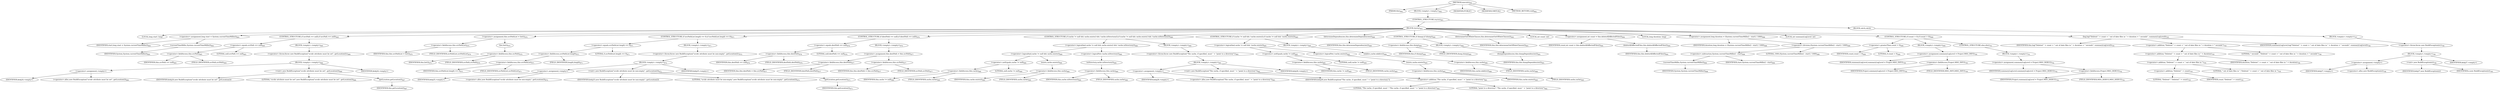 digraph "execute" {  
"1754" [label = <(METHOD,execute)<SUB>662</SUB>> ]
"92" [label = <(PARAM,this)<SUB>662</SUB>> ]
"1755" [label = <(BLOCK,&lt;empty&gt;,&lt;empty&gt;)<SUB>662</SUB>> ]
"1756" [label = <(CONTROL_STRUCTURE,try,try)<SUB>663</SUB>> ]
"1757" [label = <(BLOCK,try,try)<SUB>663</SUB>> ]
"1758" [label = <(LOCAL,long start: long)> ]
"1759" [label = <(&lt;operator&gt;.assignment,long start = System.currentTimeMillis())<SUB>664</SUB>> ]
"1760" [label = <(IDENTIFIER,start,long start = System.currentTimeMillis())<SUB>664</SUB>> ]
"1761" [label = <(currentTimeMillis,System.currentTimeMillis())<SUB>664</SUB>> ]
"1762" [label = <(IDENTIFIER,System,System.currentTimeMillis())<SUB>664</SUB>> ]
"1763" [label = <(CONTROL_STRUCTURE,if (srcPath == null),if (srcPath == null))<SUB>665</SUB>> ]
"1764" [label = <(&lt;operator&gt;.equals,srcPath == null)<SUB>665</SUB>> ]
"1765" [label = <(&lt;operator&gt;.fieldAccess,this.srcPath)<SUB>665</SUB>> ]
"1766" [label = <(IDENTIFIER,this,srcPath == null)<SUB>665</SUB>> ]
"1767" [label = <(FIELD_IDENTIFIER,srcPath,srcPath)<SUB>665</SUB>> ]
"1768" [label = <(LITERAL,null,srcPath == null)<SUB>665</SUB>> ]
"1769" [label = <(BLOCK,&lt;empty&gt;,&lt;empty&gt;)<SUB>665</SUB>> ]
"1770" [label = <(&lt;operator&gt;.throw,throw new BuildException(&quot;srcdir attribute must be set&quot;, getLocation());)<SUB>666</SUB>> ]
"1771" [label = <(BLOCK,&lt;empty&gt;,&lt;empty&gt;)<SUB>666</SUB>> ]
"1772" [label = <(&lt;operator&gt;.assignment,&lt;empty&gt;)> ]
"1773" [label = <(IDENTIFIER,$obj24,&lt;empty&gt;)> ]
"1774" [label = <(&lt;operator&gt;.alloc,new BuildException(&quot;srcdir attribute must be set&quot;, getLocation()))<SUB>666</SUB>> ]
"1775" [label = <(&lt;init&gt;,new BuildException(&quot;srcdir attribute must be set&quot;, getLocation()))<SUB>666</SUB>> ]
"1776" [label = <(IDENTIFIER,$obj24,new BuildException(&quot;srcdir attribute must be set&quot;, getLocation()))> ]
"1777" [label = <(LITERAL,&quot;srcdir attribute must be set&quot;,new BuildException(&quot;srcdir attribute must be set&quot;, getLocation()))<SUB>666</SUB>> ]
"1778" [label = <(getLocation,getLocation())<SUB>667</SUB>> ]
"91" [label = <(IDENTIFIER,this,getLocation())<SUB>667</SUB>> ]
"1779" [label = <(IDENTIFIER,$obj24,&lt;empty&gt;)> ]
"1780" [label = <(&lt;operator&gt;.assignment,this.srcPathList = list())<SUB>670</SUB>> ]
"1781" [label = <(&lt;operator&gt;.fieldAccess,this.srcPathList)<SUB>670</SUB>> ]
"1782" [label = <(IDENTIFIER,this,this.srcPathList = list())<SUB>670</SUB>> ]
"1783" [label = <(FIELD_IDENTIFIER,srcPathList,srcPathList)<SUB>670</SUB>> ]
"1784" [label = <(list,list())<SUB>670</SUB>> ]
"1785" [label = <(&lt;operator&gt;.fieldAccess,this.srcPath)<SUB>670</SUB>> ]
"1786" [label = <(IDENTIFIER,this,list())<SUB>670</SUB>> ]
"1787" [label = <(FIELD_IDENTIFIER,srcPath,srcPath)<SUB>670</SUB>> ]
"1788" [label = <(CONTROL_STRUCTURE,if (srcPathList.length == 0),if (srcPathList.length == 0))<SUB>671</SUB>> ]
"1789" [label = <(&lt;operator&gt;.equals,srcPathList.length == 0)<SUB>671</SUB>> ]
"1790" [label = <(&lt;operator&gt;.fieldAccess,srcPathList.length)<SUB>671</SUB>> ]
"1791" [label = <(&lt;operator&gt;.fieldAccess,this.srcPathList)<SUB>671</SUB>> ]
"1792" [label = <(IDENTIFIER,this,srcPathList.length == 0)<SUB>671</SUB>> ]
"1793" [label = <(FIELD_IDENTIFIER,srcPathList,srcPathList)<SUB>671</SUB>> ]
"1794" [label = <(FIELD_IDENTIFIER,length,length)<SUB>671</SUB>> ]
"1795" [label = <(LITERAL,0,srcPathList.length == 0)<SUB>671</SUB>> ]
"1796" [label = <(BLOCK,&lt;empty&gt;,&lt;empty&gt;)<SUB>671</SUB>> ]
"1797" [label = <(&lt;operator&gt;.throw,throw new BuildException(&quot;srcdir attribute must be non-empty&quot;, getLocation());)<SUB>672</SUB>> ]
"1798" [label = <(BLOCK,&lt;empty&gt;,&lt;empty&gt;)<SUB>672</SUB>> ]
"1799" [label = <(&lt;operator&gt;.assignment,&lt;empty&gt;)> ]
"1800" [label = <(IDENTIFIER,$obj25,&lt;empty&gt;)> ]
"1801" [label = <(&lt;operator&gt;.alloc,new BuildException(&quot;srcdir attribute must be non-empty&quot;, getLocation()))<SUB>672</SUB>> ]
"1802" [label = <(&lt;init&gt;,new BuildException(&quot;srcdir attribute must be non-empty&quot;, getLocation()))<SUB>672</SUB>> ]
"1803" [label = <(IDENTIFIER,$obj25,new BuildException(&quot;srcdir attribute must be non-empty&quot;, getLocation()))> ]
"1804" [label = <(LITERAL,&quot;srcdir attribute must be non-empty&quot;,new BuildException(&quot;srcdir attribute must be non-empty&quot;, getLocation()))<SUB>672</SUB>> ]
"1805" [label = <(getLocation,getLocation())<SUB>673</SUB>> ]
"93" [label = <(IDENTIFIER,this,getLocation())<SUB>673</SUB>> ]
"1806" [label = <(IDENTIFIER,$obj25,&lt;empty&gt;)> ]
"1807" [label = <(CONTROL_STRUCTURE,if (destPath == null),if (destPath == null))<SUB>676</SUB>> ]
"1808" [label = <(&lt;operator&gt;.equals,destPath == null)<SUB>676</SUB>> ]
"1809" [label = <(&lt;operator&gt;.fieldAccess,this.destPath)<SUB>676</SUB>> ]
"1810" [label = <(IDENTIFIER,this,destPath == null)<SUB>676</SUB>> ]
"1811" [label = <(FIELD_IDENTIFIER,destPath,destPath)<SUB>676</SUB>> ]
"1812" [label = <(LITERAL,null,destPath == null)<SUB>676</SUB>> ]
"1813" [label = <(BLOCK,&lt;empty&gt;,&lt;empty&gt;)<SUB>676</SUB>> ]
"1814" [label = <(&lt;operator&gt;.assignment,this.destPath = this.srcPath)<SUB>677</SUB>> ]
"1815" [label = <(&lt;operator&gt;.fieldAccess,this.destPath)<SUB>677</SUB>> ]
"1816" [label = <(IDENTIFIER,this,this.destPath = this.srcPath)<SUB>677</SUB>> ]
"1817" [label = <(FIELD_IDENTIFIER,destPath,destPath)<SUB>677</SUB>> ]
"1818" [label = <(&lt;operator&gt;.fieldAccess,this.srcPath)<SUB>677</SUB>> ]
"1819" [label = <(IDENTIFIER,this,this.destPath = this.srcPath)<SUB>677</SUB>> ]
"1820" [label = <(FIELD_IDENTIFIER,srcPath,srcPath)<SUB>677</SUB>> ]
"1821" [label = <(CONTROL_STRUCTURE,if (cache != null &amp;&amp; cache.exists() &amp;&amp; !cache.isDirectory()),if (cache != null &amp;&amp; cache.exists() &amp;&amp; !cache.isDirectory()))<SUB>680</SUB>> ]
"1822" [label = <(&lt;operator&gt;.logicalAnd,cache != null &amp;&amp; cache.exists() &amp;&amp; !cache.isDirectory())<SUB>680</SUB>> ]
"1823" [label = <(&lt;operator&gt;.logicalAnd,cache != null &amp;&amp; cache.exists())<SUB>680</SUB>> ]
"1824" [label = <(&lt;operator&gt;.notEquals,cache != null)<SUB>680</SUB>> ]
"1825" [label = <(&lt;operator&gt;.fieldAccess,this.cache)<SUB>680</SUB>> ]
"1826" [label = <(IDENTIFIER,this,cache != null)<SUB>680</SUB>> ]
"1827" [label = <(FIELD_IDENTIFIER,cache,cache)<SUB>680</SUB>> ]
"1828" [label = <(LITERAL,null,cache != null)<SUB>680</SUB>> ]
"1829" [label = <(exists,cache.exists())<SUB>680</SUB>> ]
"1830" [label = <(&lt;operator&gt;.fieldAccess,this.cache)<SUB>680</SUB>> ]
"1831" [label = <(IDENTIFIER,this,cache.exists())<SUB>680</SUB>> ]
"1832" [label = <(FIELD_IDENTIFIER,cache,cache)<SUB>680</SUB>> ]
"1833" [label = <(&lt;operator&gt;.logicalNot,!cache.isDirectory())<SUB>680</SUB>> ]
"1834" [label = <(isDirectory,cache.isDirectory())<SUB>680</SUB>> ]
"1835" [label = <(&lt;operator&gt;.fieldAccess,this.cache)<SUB>680</SUB>> ]
"1836" [label = <(IDENTIFIER,this,cache.isDirectory())<SUB>680</SUB>> ]
"1837" [label = <(FIELD_IDENTIFIER,cache,cache)<SUB>680</SUB>> ]
"1838" [label = <(BLOCK,&lt;empty&gt;,&lt;empty&gt;)<SUB>680</SUB>> ]
"1839" [label = <(&lt;operator&gt;.throw,throw new BuildException(&quot;The cache, if specified, must &quot; + &quot;point to a directory&quot;);)<SUB>681</SUB>> ]
"1840" [label = <(BLOCK,&lt;empty&gt;,&lt;empty&gt;)<SUB>681</SUB>> ]
"1841" [label = <(&lt;operator&gt;.assignment,&lt;empty&gt;)> ]
"1842" [label = <(IDENTIFIER,$obj26,&lt;empty&gt;)> ]
"1843" [label = <(&lt;operator&gt;.alloc,new BuildException(&quot;The cache, if specified, must &quot; + &quot;point to a directory&quot;))<SUB>681</SUB>> ]
"1844" [label = <(&lt;init&gt;,new BuildException(&quot;The cache, if specified, must &quot; + &quot;point to a directory&quot;))<SUB>681</SUB>> ]
"1845" [label = <(IDENTIFIER,$obj26,new BuildException(&quot;The cache, if specified, must &quot; + &quot;point to a directory&quot;))> ]
"1846" [label = <(&lt;operator&gt;.addition,&quot;The cache, if specified, must &quot; + &quot;point to a directory&quot;)<SUB>681</SUB>> ]
"1847" [label = <(LITERAL,&quot;The cache, if specified, must &quot;,&quot;The cache, if specified, must &quot; + &quot;point to a directory&quot;)<SUB>681</SUB>> ]
"1848" [label = <(LITERAL,&quot;point to a directory&quot;,&quot;The cache, if specified, must &quot; + &quot;point to a directory&quot;)<SUB>682</SUB>> ]
"1849" [label = <(IDENTIFIER,$obj26,&lt;empty&gt;)> ]
"1850" [label = <(CONTROL_STRUCTURE,if (cache != null &amp;&amp; !cache.exists()),if (cache != null &amp;&amp; !cache.exists()))<SUB>685</SUB>> ]
"1851" [label = <(&lt;operator&gt;.logicalAnd,cache != null &amp;&amp; !cache.exists())<SUB>685</SUB>> ]
"1852" [label = <(&lt;operator&gt;.notEquals,cache != null)<SUB>685</SUB>> ]
"1853" [label = <(&lt;operator&gt;.fieldAccess,this.cache)<SUB>685</SUB>> ]
"1854" [label = <(IDENTIFIER,this,cache != null)<SUB>685</SUB>> ]
"1855" [label = <(FIELD_IDENTIFIER,cache,cache)<SUB>685</SUB>> ]
"1856" [label = <(LITERAL,null,cache != null)<SUB>685</SUB>> ]
"1857" [label = <(&lt;operator&gt;.logicalNot,!cache.exists())<SUB>685</SUB>> ]
"1858" [label = <(exists,cache.exists())<SUB>685</SUB>> ]
"1859" [label = <(&lt;operator&gt;.fieldAccess,this.cache)<SUB>685</SUB>> ]
"1860" [label = <(IDENTIFIER,this,cache.exists())<SUB>685</SUB>> ]
"1861" [label = <(FIELD_IDENTIFIER,cache,cache)<SUB>685</SUB>> ]
"1862" [label = <(BLOCK,&lt;empty&gt;,&lt;empty&gt;)<SUB>685</SUB>> ]
"1863" [label = <(mkdirs,cache.mkdirs())<SUB>686</SUB>> ]
"1864" [label = <(&lt;operator&gt;.fieldAccess,this.cache)<SUB>686</SUB>> ]
"1865" [label = <(IDENTIFIER,this,cache.mkdirs())<SUB>686</SUB>> ]
"1866" [label = <(FIELD_IDENTIFIER,cache,cache)<SUB>686</SUB>> ]
"1867" [label = <(determineDependencies,this.determineDependencies())<SUB>689</SUB>> ]
"94" [label = <(IDENTIFIER,this,this.determineDependencies())<SUB>689</SUB>> ]
"1868" [label = <(CONTROL_STRUCTURE,if (dump),if (dump))<SUB>690</SUB>> ]
"1869" [label = <(&lt;operator&gt;.fieldAccess,this.dump)<SUB>690</SUB>> ]
"1870" [label = <(IDENTIFIER,this,if (dump))<SUB>690</SUB>> ]
"1871" [label = <(FIELD_IDENTIFIER,dump,dump)<SUB>690</SUB>> ]
"1872" [label = <(BLOCK,&lt;empty&gt;,&lt;empty&gt;)<SUB>690</SUB>> ]
"1873" [label = <(dumpDependencies,this.dumpDependencies())<SUB>691</SUB>> ]
"95" [label = <(IDENTIFIER,this,this.dumpDependencies())<SUB>691</SUB>> ]
"1874" [label = <(determineOutOfDateClasses,this.determineOutOfDateClasses())<SUB>693</SUB>> ]
"96" [label = <(IDENTIFIER,this,this.determineOutOfDateClasses())<SUB>693</SUB>> ]
"1875" [label = <(LOCAL,int count: int)> ]
"1876" [label = <(&lt;operator&gt;.assignment,int count = this.deleteAllAffectedFiles())<SUB>694</SUB>> ]
"1877" [label = <(IDENTIFIER,count,int count = this.deleteAllAffectedFiles())<SUB>694</SUB>> ]
"1878" [label = <(deleteAllAffectedFiles,this.deleteAllAffectedFiles())<SUB>694</SUB>> ]
"97" [label = <(IDENTIFIER,this,this.deleteAllAffectedFiles())<SUB>694</SUB>> ]
"1879" [label = <(LOCAL,long duration: long)> ]
"1880" [label = <(&lt;operator&gt;.assignment,long duration = (System.currentTimeMillis() - start) / 1000)<SUB>696</SUB>> ]
"1881" [label = <(IDENTIFIER,duration,long duration = (System.currentTimeMillis() - start) / 1000)<SUB>696</SUB>> ]
"1882" [label = <(&lt;operator&gt;.division,(System.currentTimeMillis() - start) / 1000)<SUB>696</SUB>> ]
"1883" [label = <(&lt;operator&gt;.subtraction,System.currentTimeMillis() - start)<SUB>696</SUB>> ]
"1884" [label = <(currentTimeMillis,System.currentTimeMillis())<SUB>696</SUB>> ]
"1885" [label = <(IDENTIFIER,System,System.currentTimeMillis())<SUB>696</SUB>> ]
"1886" [label = <(IDENTIFIER,start,System.currentTimeMillis() - start)<SUB>696</SUB>> ]
"1887" [label = <(LITERAL,1000,(System.currentTimeMillis() - start) / 1000)<SUB>696</SUB>> ]
"1888" [label = <(LOCAL,int summaryLogLevel: int)> ]
"1889" [label = <(CONTROL_STRUCTURE,if (count &gt; 0),if (count &gt; 0))<SUB>699</SUB>> ]
"1890" [label = <(&lt;operator&gt;.greaterThan,count &gt; 0)<SUB>699</SUB>> ]
"1891" [label = <(IDENTIFIER,count,count &gt; 0)<SUB>699</SUB>> ]
"1892" [label = <(LITERAL,0,count &gt; 0)<SUB>699</SUB>> ]
"1893" [label = <(BLOCK,&lt;empty&gt;,&lt;empty&gt;)<SUB>699</SUB>> ]
"1894" [label = <(&lt;operator&gt;.assignment,summaryLogLevel = Project.MSG_INFO)<SUB>700</SUB>> ]
"1895" [label = <(IDENTIFIER,summaryLogLevel,summaryLogLevel = Project.MSG_INFO)<SUB>700</SUB>> ]
"1896" [label = <(&lt;operator&gt;.fieldAccess,Project.MSG_INFO)<SUB>700</SUB>> ]
"1897" [label = <(IDENTIFIER,Project,summaryLogLevel = Project.MSG_INFO)<SUB>700</SUB>> ]
"1898" [label = <(FIELD_IDENTIFIER,MSG_INFO,MSG_INFO)<SUB>700</SUB>> ]
"1899" [label = <(CONTROL_STRUCTURE,else,else)<SUB>701</SUB>> ]
"1900" [label = <(BLOCK,&lt;empty&gt;,&lt;empty&gt;)<SUB>701</SUB>> ]
"1901" [label = <(&lt;operator&gt;.assignment,summaryLogLevel = Project.MSG_DEBUG)<SUB>702</SUB>> ]
"1902" [label = <(IDENTIFIER,summaryLogLevel,summaryLogLevel = Project.MSG_DEBUG)<SUB>702</SUB>> ]
"1903" [label = <(&lt;operator&gt;.fieldAccess,Project.MSG_DEBUG)<SUB>702</SUB>> ]
"1904" [label = <(IDENTIFIER,Project,summaryLogLevel = Project.MSG_DEBUG)<SUB>702</SUB>> ]
"1905" [label = <(FIELD_IDENTIFIER,MSG_DEBUG,MSG_DEBUG)<SUB>702</SUB>> ]
"1906" [label = <(log,log(&quot;Deleted &quot; + count + &quot; out of date files in &quot; + duration + &quot; seconds&quot;, summaryLogLevel))<SUB>705</SUB>> ]
"98" [label = <(IDENTIFIER,this,log(&quot;Deleted &quot; + count + &quot; out of date files in &quot; + duration + &quot; seconds&quot;, summaryLogLevel))<SUB>705</SUB>> ]
"1907" [label = <(&lt;operator&gt;.addition,&quot;Deleted &quot; + count + &quot; out of date files in &quot; + duration + &quot; seconds&quot;)<SUB>705</SUB>> ]
"1908" [label = <(&lt;operator&gt;.addition,&quot;Deleted &quot; + count + &quot; out of date files in &quot; + duration)<SUB>705</SUB>> ]
"1909" [label = <(&lt;operator&gt;.addition,&quot;Deleted &quot; + count + &quot; out of date files in &quot;)<SUB>705</SUB>> ]
"1910" [label = <(&lt;operator&gt;.addition,&quot;Deleted &quot; + count)<SUB>705</SUB>> ]
"1911" [label = <(LITERAL,&quot;Deleted &quot;,&quot;Deleted &quot; + count)<SUB>705</SUB>> ]
"1912" [label = <(IDENTIFIER,count,&quot;Deleted &quot; + count)<SUB>705</SUB>> ]
"1913" [label = <(LITERAL,&quot; out of date files in &quot;,&quot;Deleted &quot; + count + &quot; out of date files in &quot;)<SUB>705</SUB>> ]
"1914" [label = <(IDENTIFIER,duration,&quot;Deleted &quot; + count + &quot; out of date files in &quot; + duration)<SUB>706</SUB>> ]
"1915" [label = <(LITERAL,&quot; seconds&quot;,&quot;Deleted &quot; + count + &quot; out of date files in &quot; + duration + &quot; seconds&quot;)<SUB>706</SUB>> ]
"1916" [label = <(IDENTIFIER,summaryLogLevel,log(&quot;Deleted &quot; + count + &quot; out of date files in &quot; + duration + &quot; seconds&quot;, summaryLogLevel))<SUB>706</SUB>> ]
"1917" [label = <(BLOCK,catch,catch)> ]
"1918" [label = <(BLOCK,&lt;empty&gt;,&lt;empty&gt;)<SUB>707</SUB>> ]
"1919" [label = <(&lt;operator&gt;.throw,throw new BuildException(e);)<SUB>708</SUB>> ]
"1920" [label = <(BLOCK,&lt;empty&gt;,&lt;empty&gt;)<SUB>708</SUB>> ]
"1921" [label = <(&lt;operator&gt;.assignment,&lt;empty&gt;)> ]
"1922" [label = <(IDENTIFIER,$obj27,&lt;empty&gt;)> ]
"1923" [label = <(&lt;operator&gt;.alloc,new BuildException(e))<SUB>708</SUB>> ]
"1924" [label = <(&lt;init&gt;,new BuildException(e))<SUB>708</SUB>> ]
"1925" [label = <(IDENTIFIER,$obj27,new BuildException(e))> ]
"1926" [label = <(IDENTIFIER,e,new BuildException(e))<SUB>708</SUB>> ]
"1927" [label = <(IDENTIFIER,$obj27,&lt;empty&gt;)> ]
"1928" [label = <(MODIFIER,PUBLIC)> ]
"1929" [label = <(MODIFIER,VIRTUAL)> ]
"1930" [label = <(METHOD_RETURN,void)<SUB>662</SUB>> ]
  "1754" -> "92" 
  "1754" -> "1755" 
  "1754" -> "1928" 
  "1754" -> "1929" 
  "1754" -> "1930" 
  "1755" -> "1756" 
  "1756" -> "1757" 
  "1756" -> "1917" 
  "1757" -> "1758" 
  "1757" -> "1759" 
  "1757" -> "1763" 
  "1757" -> "1780" 
  "1757" -> "1788" 
  "1757" -> "1807" 
  "1757" -> "1821" 
  "1757" -> "1850" 
  "1757" -> "1867" 
  "1757" -> "1868" 
  "1757" -> "1874" 
  "1757" -> "1875" 
  "1757" -> "1876" 
  "1757" -> "1879" 
  "1757" -> "1880" 
  "1757" -> "1888" 
  "1757" -> "1889" 
  "1757" -> "1906" 
  "1759" -> "1760" 
  "1759" -> "1761" 
  "1761" -> "1762" 
  "1763" -> "1764" 
  "1763" -> "1769" 
  "1764" -> "1765" 
  "1764" -> "1768" 
  "1765" -> "1766" 
  "1765" -> "1767" 
  "1769" -> "1770" 
  "1770" -> "1771" 
  "1771" -> "1772" 
  "1771" -> "1775" 
  "1771" -> "1779" 
  "1772" -> "1773" 
  "1772" -> "1774" 
  "1775" -> "1776" 
  "1775" -> "1777" 
  "1775" -> "1778" 
  "1778" -> "91" 
  "1780" -> "1781" 
  "1780" -> "1784" 
  "1781" -> "1782" 
  "1781" -> "1783" 
  "1784" -> "1785" 
  "1785" -> "1786" 
  "1785" -> "1787" 
  "1788" -> "1789" 
  "1788" -> "1796" 
  "1789" -> "1790" 
  "1789" -> "1795" 
  "1790" -> "1791" 
  "1790" -> "1794" 
  "1791" -> "1792" 
  "1791" -> "1793" 
  "1796" -> "1797" 
  "1797" -> "1798" 
  "1798" -> "1799" 
  "1798" -> "1802" 
  "1798" -> "1806" 
  "1799" -> "1800" 
  "1799" -> "1801" 
  "1802" -> "1803" 
  "1802" -> "1804" 
  "1802" -> "1805" 
  "1805" -> "93" 
  "1807" -> "1808" 
  "1807" -> "1813" 
  "1808" -> "1809" 
  "1808" -> "1812" 
  "1809" -> "1810" 
  "1809" -> "1811" 
  "1813" -> "1814" 
  "1814" -> "1815" 
  "1814" -> "1818" 
  "1815" -> "1816" 
  "1815" -> "1817" 
  "1818" -> "1819" 
  "1818" -> "1820" 
  "1821" -> "1822" 
  "1821" -> "1838" 
  "1822" -> "1823" 
  "1822" -> "1833" 
  "1823" -> "1824" 
  "1823" -> "1829" 
  "1824" -> "1825" 
  "1824" -> "1828" 
  "1825" -> "1826" 
  "1825" -> "1827" 
  "1829" -> "1830" 
  "1830" -> "1831" 
  "1830" -> "1832" 
  "1833" -> "1834" 
  "1834" -> "1835" 
  "1835" -> "1836" 
  "1835" -> "1837" 
  "1838" -> "1839" 
  "1839" -> "1840" 
  "1840" -> "1841" 
  "1840" -> "1844" 
  "1840" -> "1849" 
  "1841" -> "1842" 
  "1841" -> "1843" 
  "1844" -> "1845" 
  "1844" -> "1846" 
  "1846" -> "1847" 
  "1846" -> "1848" 
  "1850" -> "1851" 
  "1850" -> "1862" 
  "1851" -> "1852" 
  "1851" -> "1857" 
  "1852" -> "1853" 
  "1852" -> "1856" 
  "1853" -> "1854" 
  "1853" -> "1855" 
  "1857" -> "1858" 
  "1858" -> "1859" 
  "1859" -> "1860" 
  "1859" -> "1861" 
  "1862" -> "1863" 
  "1863" -> "1864" 
  "1864" -> "1865" 
  "1864" -> "1866" 
  "1867" -> "94" 
  "1868" -> "1869" 
  "1868" -> "1872" 
  "1869" -> "1870" 
  "1869" -> "1871" 
  "1872" -> "1873" 
  "1873" -> "95" 
  "1874" -> "96" 
  "1876" -> "1877" 
  "1876" -> "1878" 
  "1878" -> "97" 
  "1880" -> "1881" 
  "1880" -> "1882" 
  "1882" -> "1883" 
  "1882" -> "1887" 
  "1883" -> "1884" 
  "1883" -> "1886" 
  "1884" -> "1885" 
  "1889" -> "1890" 
  "1889" -> "1893" 
  "1889" -> "1899" 
  "1890" -> "1891" 
  "1890" -> "1892" 
  "1893" -> "1894" 
  "1894" -> "1895" 
  "1894" -> "1896" 
  "1896" -> "1897" 
  "1896" -> "1898" 
  "1899" -> "1900" 
  "1900" -> "1901" 
  "1901" -> "1902" 
  "1901" -> "1903" 
  "1903" -> "1904" 
  "1903" -> "1905" 
  "1906" -> "98" 
  "1906" -> "1907" 
  "1906" -> "1916" 
  "1907" -> "1908" 
  "1907" -> "1915" 
  "1908" -> "1909" 
  "1908" -> "1914" 
  "1909" -> "1910" 
  "1909" -> "1913" 
  "1910" -> "1911" 
  "1910" -> "1912" 
  "1917" -> "1918" 
  "1918" -> "1919" 
  "1919" -> "1920" 
  "1920" -> "1921" 
  "1920" -> "1924" 
  "1920" -> "1927" 
  "1921" -> "1922" 
  "1921" -> "1923" 
  "1924" -> "1925" 
  "1924" -> "1926" 
}

